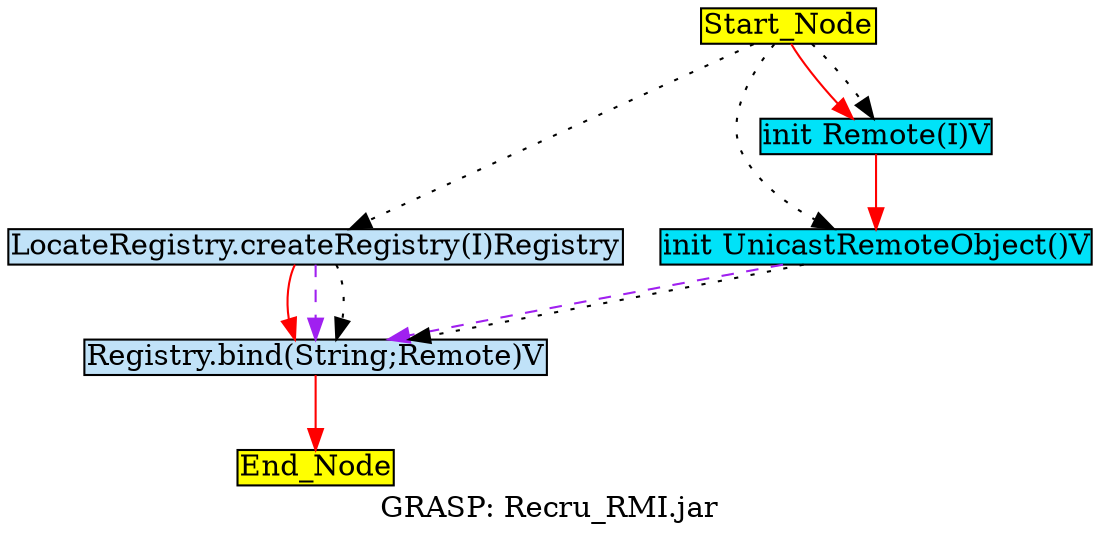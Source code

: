 digraph G {
	graph[label="GRASP: Recru_RMI.jar"];	node[style=filled,fillcolor ="white",shape=box,margin=0.02,width=0,height=0];
	"Start_Node"[fillcolor ="yellow",style="filled" ];
	"LocateRegistry.createRegistry(I)Registry"[fillcolor ="#c0e2f8",style="filled" ];
	"Registry.bind(String;Remote)V"[fillcolor ="#c0e2f8",style="filled" ];
	"init UnicastRemoteObject()V"[fillcolor ="#00e2f8",style="filled" ];
	"End_Node"[fillcolor ="yellow",style="filled" ];
	"init Remote(I)V"[fillcolor ="#00e2f8",style="filled" ];
	"Start_Node"[fillcolor ="yellow",style="filled" ];
	"LocateRegistry.createRegistry(I)Registry" -> "Registry.bind(String;Remote)V"[color="red",style=solid];
	"LocateRegistry.createRegistry(I)Registry" -> "Registry.bind(String;Remote)V"[color="purple",style=dashed];
	"LocateRegistry.createRegistry(I)Registry" -> "Registry.bind(String;Remote)V"[color="black",style=dotted];
	"init Remote(I)V" -> "init UnicastRemoteObject()V"[color="red",style=solid];
	"Start_Node" -> "LocateRegistry.createRegistry(I)Registry"[color="black",style=dotted];
	"Start_Node" -> "init Remote(I)V"[color="red",style=solid];
	"Start_Node" -> "init Remote(I)V"[color="black",style=dotted];
	"Start_Node" -> "init UnicastRemoteObject()V"[color="black",style=dotted];
	"Registry.bind(String;Remote)V" -> "End_Node"[color="red",style=solid];
	"init UnicastRemoteObject()V" -> "Registry.bind(String;Remote)V"[color="purple",style=dashed];
	"init UnicastRemoteObject()V" -> "Registry.bind(String;Remote)V"[color="black",style=dotted];
}

